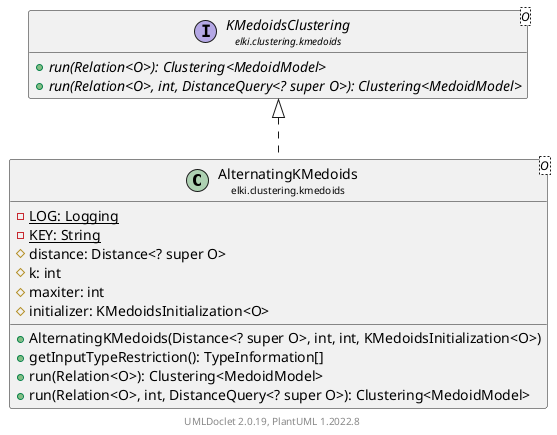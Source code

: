 @startuml
    remove .*\.(Instance|Par|Parameterizer|Factory)$
    set namespaceSeparator none
    hide empty fields
    hide empty methods

    class "<size:14>AlternatingKMedoids\n<size:10>elki.clustering.kmedoids" as elki.clustering.kmedoids.AlternatingKMedoids<O> [[AlternatingKMedoids.html]] {
        {static} -LOG: Logging
        {static} -KEY: String
        #distance: Distance<? super O>
        #k: int
        #maxiter: int
        #initializer: KMedoidsInitialization<O>
        +AlternatingKMedoids(Distance<? super O>, int, int, KMedoidsInitialization<O>)
        +getInputTypeRestriction(): TypeInformation[]
        +run(Relation<O>): Clustering<MedoidModel>
        +run(Relation<O>, int, DistanceQuery<? super O>): Clustering<MedoidModel>
    }

    interface "<size:14>KMedoidsClustering\n<size:10>elki.clustering.kmedoids" as elki.clustering.kmedoids.KMedoidsClustering<O> [[KMedoidsClustering.html]] {
        {abstract} +run(Relation<O>): Clustering<MedoidModel>
        {abstract} +run(Relation<O>, int, DistanceQuery<? super O>): Clustering<MedoidModel>
    }
    class "<size:14>AlternatingKMedoids.Par\n<size:10>elki.clustering.kmedoids" as elki.clustering.kmedoids.AlternatingKMedoids.Par<V> [[AlternatingKMedoids.Par.html]]

    elki.clustering.kmedoids.KMedoidsClustering <|.. elki.clustering.kmedoids.AlternatingKMedoids
    elki.clustering.kmedoids.AlternatingKMedoids +-- elki.clustering.kmedoids.AlternatingKMedoids.Par

    center footer UMLDoclet 2.0.19, PlantUML 1.2022.8
@enduml
